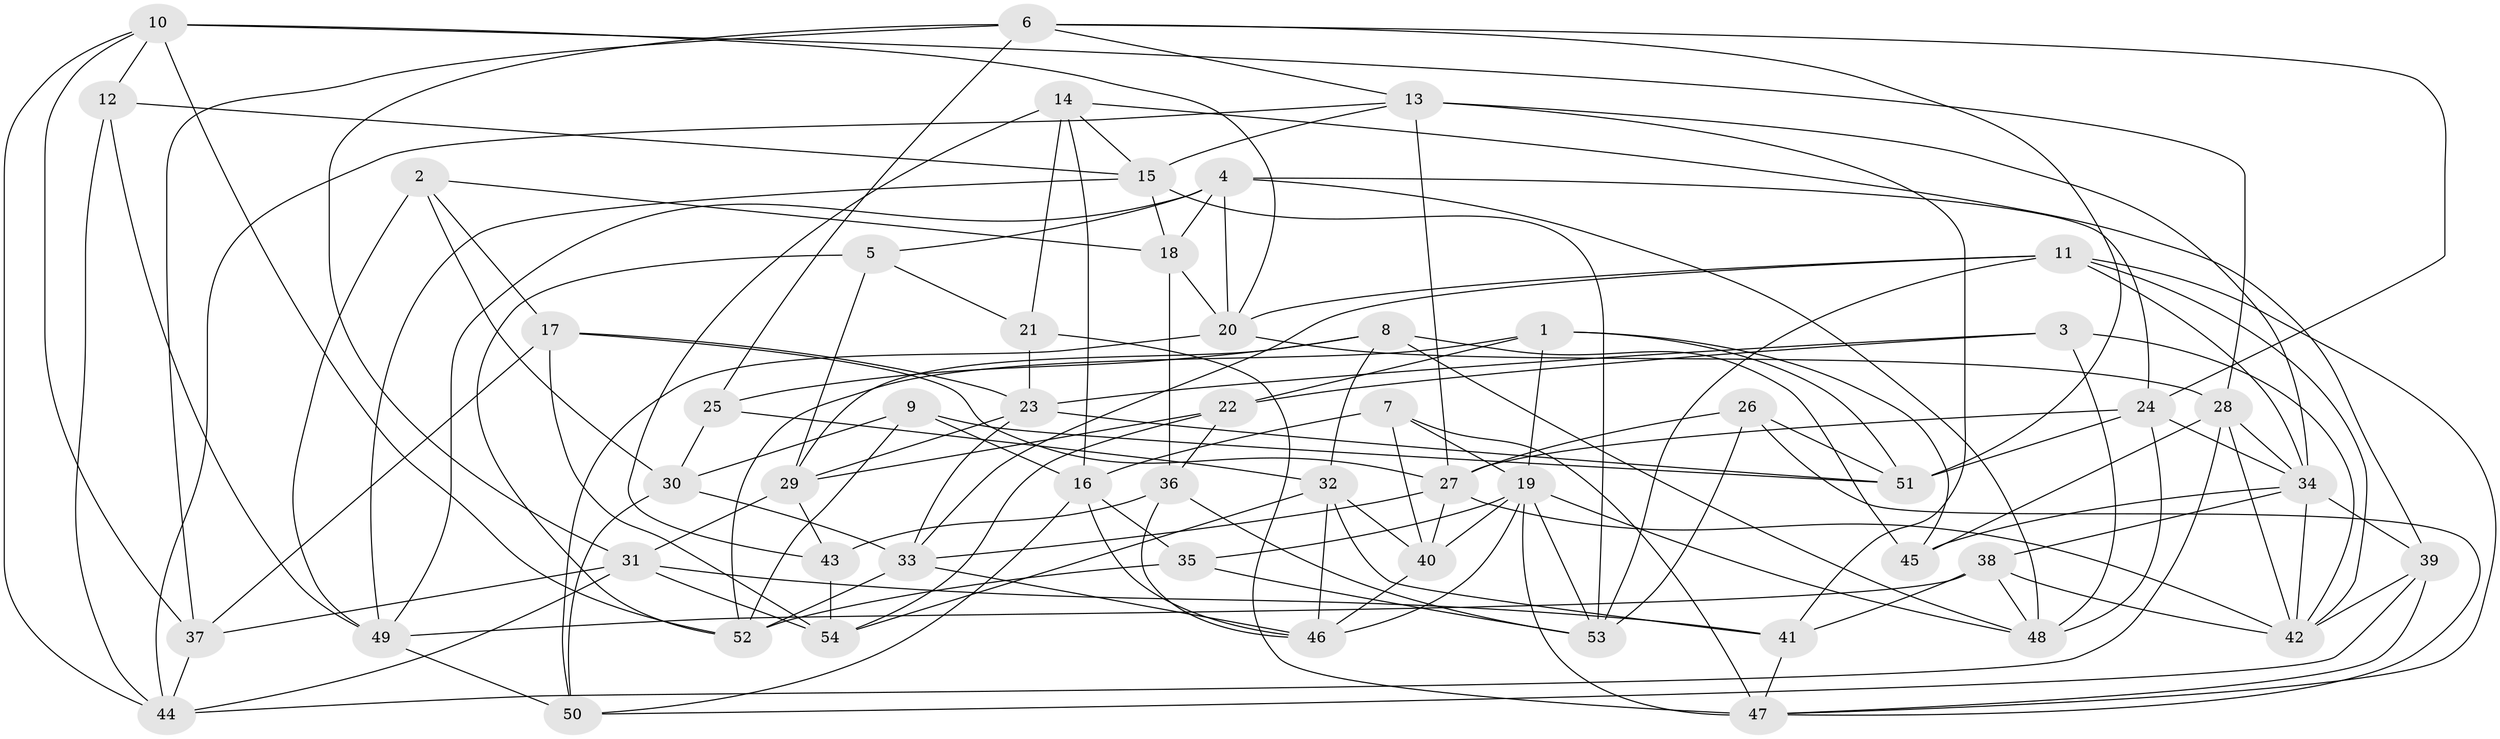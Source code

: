 // original degree distribution, {4: 1.0}
// Generated by graph-tools (version 1.1) at 2025/02/03/09/25 03:02:54]
// undirected, 54 vertices, 146 edges
graph export_dot {
graph [start="1"]
  node [color=gray90,style=filled];
  1;
  2;
  3;
  4;
  5;
  6;
  7;
  8;
  9;
  10;
  11;
  12;
  13;
  14;
  15;
  16;
  17;
  18;
  19;
  20;
  21;
  22;
  23;
  24;
  25;
  26;
  27;
  28;
  29;
  30;
  31;
  32;
  33;
  34;
  35;
  36;
  37;
  38;
  39;
  40;
  41;
  42;
  43;
  44;
  45;
  46;
  47;
  48;
  49;
  50;
  51;
  52;
  53;
  54;
  1 -- 19 [weight=1.0];
  1 -- 22 [weight=2.0];
  1 -- 45 [weight=1.0];
  1 -- 51 [weight=1.0];
  1 -- 52 [weight=1.0];
  2 -- 17 [weight=1.0];
  2 -- 18 [weight=1.0];
  2 -- 30 [weight=1.0];
  2 -- 49 [weight=1.0];
  3 -- 22 [weight=1.0];
  3 -- 23 [weight=1.0];
  3 -- 42 [weight=1.0];
  3 -- 48 [weight=1.0];
  4 -- 5 [weight=1.0];
  4 -- 18 [weight=1.0];
  4 -- 20 [weight=1.0];
  4 -- 24 [weight=1.0];
  4 -- 48 [weight=1.0];
  4 -- 49 [weight=1.0];
  5 -- 21 [weight=1.0];
  5 -- 29 [weight=1.0];
  5 -- 52 [weight=1.0];
  6 -- 13 [weight=1.0];
  6 -- 24 [weight=1.0];
  6 -- 25 [weight=1.0];
  6 -- 31 [weight=1.0];
  6 -- 37 [weight=1.0];
  6 -- 51 [weight=1.0];
  7 -- 16 [weight=1.0];
  7 -- 19 [weight=1.0];
  7 -- 40 [weight=1.0];
  7 -- 47 [weight=1.0];
  8 -- 25 [weight=1.0];
  8 -- 29 [weight=1.0];
  8 -- 32 [weight=1.0];
  8 -- 45 [weight=2.0];
  8 -- 48 [weight=1.0];
  9 -- 16 [weight=1.0];
  9 -- 30 [weight=1.0];
  9 -- 51 [weight=1.0];
  9 -- 52 [weight=1.0];
  10 -- 12 [weight=1.0];
  10 -- 20 [weight=1.0];
  10 -- 28 [weight=1.0];
  10 -- 37 [weight=1.0];
  10 -- 44 [weight=1.0];
  10 -- 52 [weight=1.0];
  11 -- 20 [weight=1.0];
  11 -- 33 [weight=1.0];
  11 -- 34 [weight=1.0];
  11 -- 42 [weight=1.0];
  11 -- 47 [weight=1.0];
  11 -- 53 [weight=1.0];
  12 -- 15 [weight=1.0];
  12 -- 44 [weight=1.0];
  12 -- 49 [weight=1.0];
  13 -- 15 [weight=1.0];
  13 -- 27 [weight=1.0];
  13 -- 34 [weight=1.0];
  13 -- 41 [weight=1.0];
  13 -- 44 [weight=1.0];
  14 -- 15 [weight=1.0];
  14 -- 16 [weight=1.0];
  14 -- 21 [weight=1.0];
  14 -- 39 [weight=1.0];
  14 -- 43 [weight=2.0];
  15 -- 18 [weight=1.0];
  15 -- 49 [weight=1.0];
  15 -- 53 [weight=1.0];
  16 -- 35 [weight=1.0];
  16 -- 46 [weight=1.0];
  16 -- 50 [weight=1.0];
  17 -- 23 [weight=1.0];
  17 -- 27 [weight=1.0];
  17 -- 37 [weight=2.0];
  17 -- 54 [weight=1.0];
  18 -- 20 [weight=1.0];
  18 -- 36 [weight=2.0];
  19 -- 35 [weight=1.0];
  19 -- 40 [weight=1.0];
  19 -- 46 [weight=1.0];
  19 -- 47 [weight=1.0];
  19 -- 48 [weight=1.0];
  19 -- 53 [weight=1.0];
  20 -- 28 [weight=1.0];
  20 -- 50 [weight=1.0];
  21 -- 23 [weight=1.0];
  21 -- 47 [weight=3.0];
  22 -- 29 [weight=1.0];
  22 -- 36 [weight=1.0];
  22 -- 54 [weight=1.0];
  23 -- 29 [weight=1.0];
  23 -- 33 [weight=1.0];
  23 -- 51 [weight=1.0];
  24 -- 27 [weight=1.0];
  24 -- 34 [weight=1.0];
  24 -- 48 [weight=1.0];
  24 -- 51 [weight=1.0];
  25 -- 30 [weight=1.0];
  25 -- 32 [weight=1.0];
  26 -- 27 [weight=1.0];
  26 -- 47 [weight=1.0];
  26 -- 51 [weight=1.0];
  26 -- 53 [weight=1.0];
  27 -- 33 [weight=1.0];
  27 -- 40 [weight=2.0];
  27 -- 42 [weight=1.0];
  28 -- 34 [weight=1.0];
  28 -- 42 [weight=1.0];
  28 -- 44 [weight=1.0];
  28 -- 45 [weight=1.0];
  29 -- 31 [weight=1.0];
  29 -- 43 [weight=1.0];
  30 -- 33 [weight=1.0];
  30 -- 50 [weight=2.0];
  31 -- 37 [weight=1.0];
  31 -- 41 [weight=1.0];
  31 -- 44 [weight=1.0];
  31 -- 54 [weight=1.0];
  32 -- 40 [weight=1.0];
  32 -- 41 [weight=1.0];
  32 -- 46 [weight=1.0];
  32 -- 54 [weight=1.0];
  33 -- 46 [weight=1.0];
  33 -- 52 [weight=1.0];
  34 -- 38 [weight=2.0];
  34 -- 39 [weight=1.0];
  34 -- 42 [weight=1.0];
  34 -- 45 [weight=2.0];
  35 -- 52 [weight=1.0];
  35 -- 53 [weight=1.0];
  36 -- 43 [weight=1.0];
  36 -- 46 [weight=1.0];
  36 -- 53 [weight=1.0];
  37 -- 44 [weight=1.0];
  38 -- 41 [weight=1.0];
  38 -- 42 [weight=1.0];
  38 -- 48 [weight=1.0];
  38 -- 49 [weight=1.0];
  39 -- 42 [weight=2.0];
  39 -- 47 [weight=1.0];
  39 -- 50 [weight=1.0];
  40 -- 46 [weight=1.0];
  41 -- 47 [weight=2.0];
  43 -- 54 [weight=2.0];
  49 -- 50 [weight=1.0];
}
